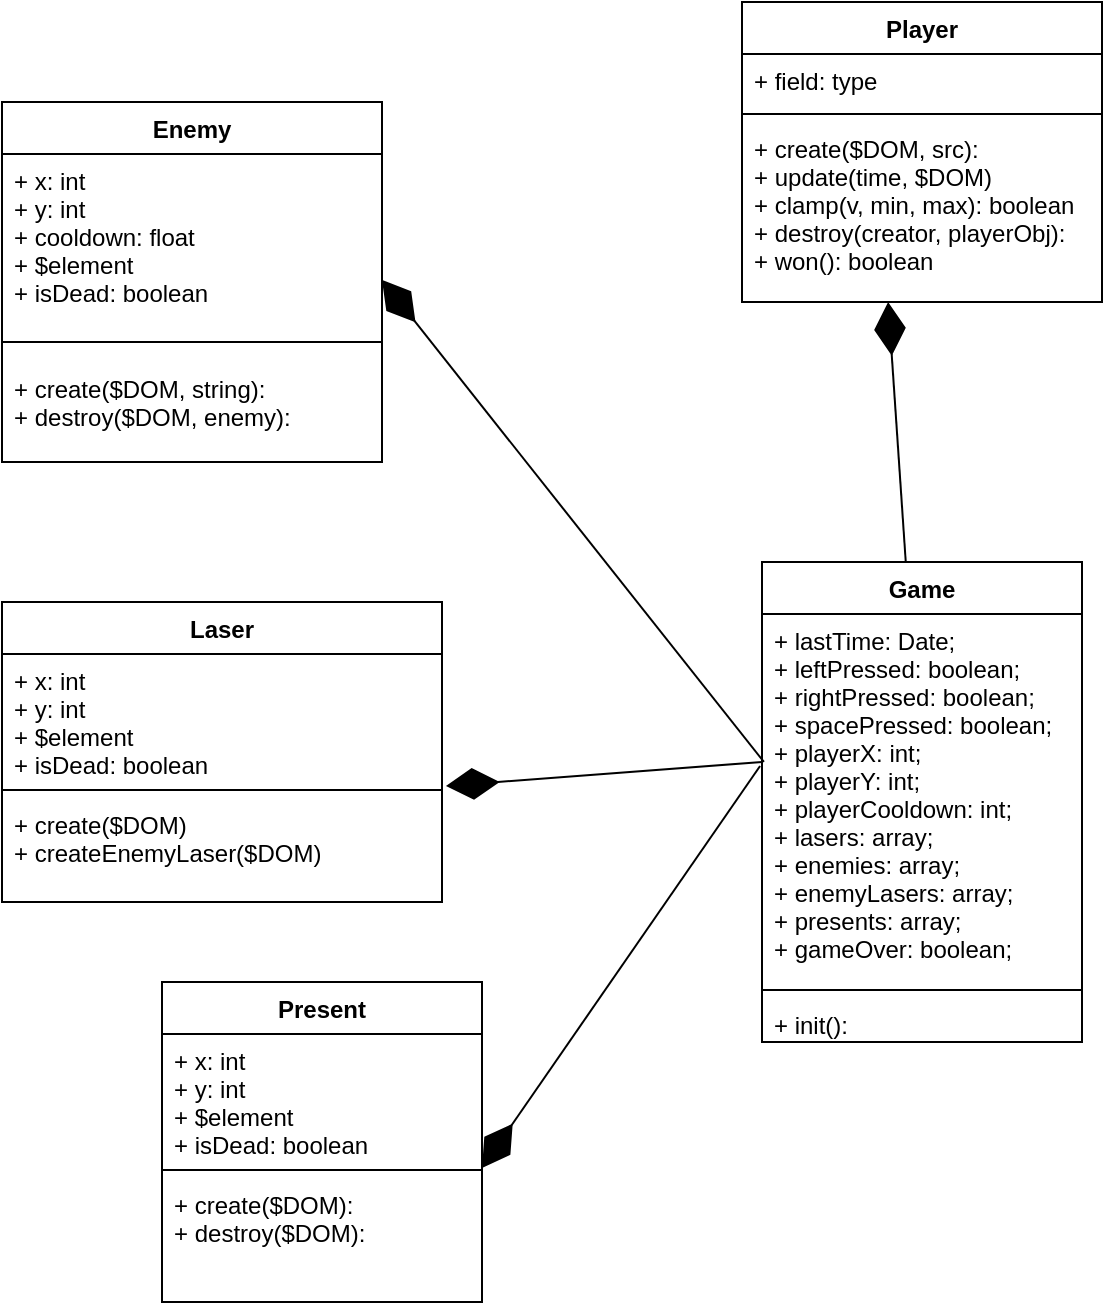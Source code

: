 <mxfile version="14.1.8" type="device"><diagram id="lNdu2oTi9cpyCUSnltdO" name="Page-1"><mxGraphModel dx="868" dy="510" grid="1" gridSize="10" guides="1" tooltips="1" connect="1" arrows="1" fold="1" page="1" pageScale="1" pageWidth="850" pageHeight="1100" math="0" shadow="0"><root><mxCell id="0"/><mxCell id="1" parent="0"/><mxCell id="K5Rl8qn8YV0D8O3stYqO-1" value="Present" style="swimlane;fontStyle=1;align=center;verticalAlign=top;childLayout=stackLayout;horizontal=1;startSize=26;horizontalStack=0;resizeParent=1;resizeParentMax=0;resizeLast=0;collapsible=1;marginBottom=0;" vertex="1" parent="1"><mxGeometry x="170" y="590" width="160" height="160" as="geometry"/></mxCell><mxCell id="K5Rl8qn8YV0D8O3stYqO-2" value="+ x: int&#10;+ y: int&#10;+ $element&#10;+ isDead: boolean&#10;" style="text;strokeColor=none;fillColor=none;align=left;verticalAlign=top;spacingLeft=4;spacingRight=4;overflow=hidden;rotatable=0;points=[[0,0.5],[1,0.5]];portConstraint=eastwest;" vertex="1" parent="K5Rl8qn8YV0D8O3stYqO-1"><mxGeometry y="26" width="160" height="64" as="geometry"/></mxCell><mxCell id="K5Rl8qn8YV0D8O3stYqO-3" value="" style="line;strokeWidth=1;fillColor=none;align=left;verticalAlign=middle;spacingTop=-1;spacingLeft=3;spacingRight=3;rotatable=0;labelPosition=right;points=[];portConstraint=eastwest;" vertex="1" parent="K5Rl8qn8YV0D8O3stYqO-1"><mxGeometry y="90" width="160" height="8" as="geometry"/></mxCell><mxCell id="K5Rl8qn8YV0D8O3stYqO-4" value="+ create($DOM):&#10;+ destroy($DOM):&#10;" style="text;strokeColor=none;fillColor=none;align=left;verticalAlign=top;spacingLeft=4;spacingRight=4;overflow=hidden;rotatable=0;points=[[0,0.5],[1,0.5]];portConstraint=eastwest;" vertex="1" parent="K5Rl8qn8YV0D8O3stYqO-1"><mxGeometry y="98" width="160" height="62" as="geometry"/></mxCell><mxCell id="K5Rl8qn8YV0D8O3stYqO-5" value="Enemy" style="swimlane;fontStyle=1;align=center;verticalAlign=top;childLayout=stackLayout;horizontal=1;startSize=26;horizontalStack=0;resizeParent=1;resizeParentMax=0;resizeLast=0;collapsible=1;marginBottom=0;" vertex="1" parent="1"><mxGeometry x="90" y="150" width="190" height="180" as="geometry"/></mxCell><mxCell id="K5Rl8qn8YV0D8O3stYqO-6" value="+ x: int&#10;+ y: int&#10;+ cooldown: float&#10;+ $element&#10;+ isDead: boolean&#10;" style="text;strokeColor=none;fillColor=none;align=left;verticalAlign=top;spacingLeft=4;spacingRight=4;overflow=hidden;rotatable=0;points=[[0,0.5],[1,0.5]];portConstraint=eastwest;" vertex="1" parent="K5Rl8qn8YV0D8O3stYqO-5"><mxGeometry y="26" width="190" height="84" as="geometry"/></mxCell><mxCell id="K5Rl8qn8YV0D8O3stYqO-7" value="" style="line;strokeWidth=1;fillColor=none;align=left;verticalAlign=middle;spacingTop=-1;spacingLeft=3;spacingRight=3;rotatable=0;labelPosition=right;points=[];portConstraint=eastwest;" vertex="1" parent="K5Rl8qn8YV0D8O3stYqO-5"><mxGeometry y="110" width="190" height="20" as="geometry"/></mxCell><mxCell id="K5Rl8qn8YV0D8O3stYqO-8" value="+ create($DOM, string):&#10;+ destroy($DOM, enemy):&#10;" style="text;strokeColor=none;fillColor=none;align=left;verticalAlign=top;spacingLeft=4;spacingRight=4;overflow=hidden;rotatable=0;points=[[0,0.5],[1,0.5]];portConstraint=eastwest;" vertex="1" parent="K5Rl8qn8YV0D8O3stYqO-5"><mxGeometry y="130" width="190" height="50" as="geometry"/></mxCell><mxCell id="K5Rl8qn8YV0D8O3stYqO-9" value="Player" style="swimlane;fontStyle=1;align=center;verticalAlign=top;childLayout=stackLayout;horizontal=1;startSize=26;horizontalStack=0;resizeParent=1;resizeParentMax=0;resizeLast=0;collapsible=1;marginBottom=0;" vertex="1" parent="1"><mxGeometry x="460" y="100" width="180" height="150" as="geometry"/></mxCell><mxCell id="K5Rl8qn8YV0D8O3stYqO-10" value="+ field: type" style="text;strokeColor=none;fillColor=none;align=left;verticalAlign=top;spacingLeft=4;spacingRight=4;overflow=hidden;rotatable=0;points=[[0,0.5],[1,0.5]];portConstraint=eastwest;" vertex="1" parent="K5Rl8qn8YV0D8O3stYqO-9"><mxGeometry y="26" width="180" height="26" as="geometry"/></mxCell><mxCell id="K5Rl8qn8YV0D8O3stYqO-11" value="" style="line;strokeWidth=1;fillColor=none;align=left;verticalAlign=middle;spacingTop=-1;spacingLeft=3;spacingRight=3;rotatable=0;labelPosition=right;points=[];portConstraint=eastwest;" vertex="1" parent="K5Rl8qn8YV0D8O3stYqO-9"><mxGeometry y="52" width="180" height="8" as="geometry"/></mxCell><mxCell id="K5Rl8qn8YV0D8O3stYqO-12" value="+ create($DOM, src):&#10;+ update(time, $DOM)&#10;+ clamp(v, min, max): boolean&#10;+ destroy(creator, playerObj): &#10;+ won(): boolean&#10;" style="text;strokeColor=none;fillColor=none;align=left;verticalAlign=top;spacingLeft=4;spacingRight=4;overflow=hidden;rotatable=0;points=[[0,0.5],[1,0.5]];portConstraint=eastwest;" vertex="1" parent="K5Rl8qn8YV0D8O3stYqO-9"><mxGeometry y="60" width="180" height="90" as="geometry"/></mxCell><mxCell id="K5Rl8qn8YV0D8O3stYqO-13" value="Laser" style="swimlane;fontStyle=1;align=center;verticalAlign=top;childLayout=stackLayout;horizontal=1;startSize=26;horizontalStack=0;resizeParent=1;resizeParentMax=0;resizeLast=0;collapsible=1;marginBottom=0;" vertex="1" parent="1"><mxGeometry x="90" y="400" width="220" height="150" as="geometry"/></mxCell><mxCell id="K5Rl8qn8YV0D8O3stYqO-14" value="+ x: int&#10;+ y: int&#10;+ $element&#10;+ isDead: boolean&#10;" style="text;strokeColor=none;fillColor=none;align=left;verticalAlign=top;spacingLeft=4;spacingRight=4;overflow=hidden;rotatable=0;points=[[0,0.5],[1,0.5]];portConstraint=eastwest;" vertex="1" parent="K5Rl8qn8YV0D8O3stYqO-13"><mxGeometry y="26" width="220" height="64" as="geometry"/></mxCell><mxCell id="K5Rl8qn8YV0D8O3stYqO-15" value="" style="line;strokeWidth=1;fillColor=none;align=left;verticalAlign=middle;spacingTop=-1;spacingLeft=3;spacingRight=3;rotatable=0;labelPosition=right;points=[];portConstraint=eastwest;" vertex="1" parent="K5Rl8qn8YV0D8O3stYqO-13"><mxGeometry y="90" width="220" height="8" as="geometry"/></mxCell><mxCell id="K5Rl8qn8YV0D8O3stYqO-16" value="+ create($DOM)&#10;+ createEnemyLaser($DOM)&#10;" style="text;strokeColor=none;fillColor=none;align=left;verticalAlign=top;spacingLeft=4;spacingRight=4;overflow=hidden;rotatable=0;points=[[0,0.5],[1,0.5]];portConstraint=eastwest;" vertex="1" parent="K5Rl8qn8YV0D8O3stYqO-13"><mxGeometry y="98" width="220" height="52" as="geometry"/></mxCell><mxCell id="K5Rl8qn8YV0D8O3stYqO-17" value="Game" style="swimlane;fontStyle=1;align=center;verticalAlign=top;childLayout=stackLayout;horizontal=1;startSize=26;horizontalStack=0;resizeParent=1;resizeParentMax=0;resizeLast=0;collapsible=1;marginBottom=0;" vertex="1" parent="1"><mxGeometry x="470" y="380" width="160" height="240" as="geometry"/></mxCell><mxCell id="K5Rl8qn8YV0D8O3stYqO-18" value="+ lastTime: Date;&#10;+ leftPressed: boolean;&#10;+ rightPressed: boolean;&#10;+ spacePressed: boolean;&#10;+ playerX: int;&#10;+ playerY: int;&#10;+ playerCooldown: int;&#10;+ lasers: array;&#10;+ enemies: array;&#10;+ enemyLasers: array;&#10;+ presents: array;&#10;+ gameOver: boolean;&#10;" style="text;strokeColor=none;fillColor=none;align=left;verticalAlign=top;spacingLeft=4;spacingRight=4;overflow=hidden;rotatable=0;points=[[0,0.5],[1,0.5]];portConstraint=eastwest;" vertex="1" parent="K5Rl8qn8YV0D8O3stYqO-17"><mxGeometry y="26" width="160" height="184" as="geometry"/></mxCell><mxCell id="K5Rl8qn8YV0D8O3stYqO-19" value="" style="line;strokeWidth=1;fillColor=none;align=left;verticalAlign=middle;spacingTop=-1;spacingLeft=3;spacingRight=3;rotatable=0;labelPosition=right;points=[];portConstraint=eastwest;" vertex="1" parent="K5Rl8qn8YV0D8O3stYqO-17"><mxGeometry y="210" width="160" height="8" as="geometry"/></mxCell><mxCell id="K5Rl8qn8YV0D8O3stYqO-20" value="+ init():" style="text;strokeColor=none;fillColor=none;align=left;verticalAlign=top;spacingLeft=4;spacingRight=4;overflow=hidden;rotatable=0;points=[[0,0.5],[1,0.5]];portConstraint=eastwest;" vertex="1" parent="K5Rl8qn8YV0D8O3stYqO-17"><mxGeometry y="218" width="160" height="22" as="geometry"/></mxCell><mxCell id="K5Rl8qn8YV0D8O3stYqO-21" value="" style="endArrow=diamondThin;endFill=1;endSize=24;html=1;exitX=0;exitY=0.402;exitDx=0;exitDy=0;exitPerimeter=0;entryX=1.009;entryY=1.031;entryDx=0;entryDy=0;entryPerimeter=0;" edge="1" parent="1" source="K5Rl8qn8YV0D8O3stYqO-18" target="K5Rl8qn8YV0D8O3stYqO-14"><mxGeometry width="160" relative="1" as="geometry"><mxPoint x="270" y="138" as="sourcePoint"/><mxPoint x="370" y="148" as="targetPoint"/></mxGeometry></mxCell><mxCell id="K5Rl8qn8YV0D8O3stYqO-22" value="" style="endArrow=diamondThin;endFill=1;endSize=24;html=1;entryX=1;entryY=0.75;entryDx=0;entryDy=0;entryPerimeter=0;exitX=0.006;exitY=0.402;exitDx=0;exitDy=0;exitPerimeter=0;" edge="1" parent="1" source="K5Rl8qn8YV0D8O3stYqO-18" target="K5Rl8qn8YV0D8O3stYqO-6"><mxGeometry width="160" relative="1" as="geometry"><mxPoint x="360" y="160" as="sourcePoint"/><mxPoint x="520" y="160" as="targetPoint"/></mxGeometry></mxCell><mxCell id="K5Rl8qn8YV0D8O3stYqO-23" value="" style="endArrow=diamondThin;endFill=1;endSize=24;html=1;entryX=1;entryY=0.375;entryDx=0;entryDy=0;entryPerimeter=0;exitX=-0.006;exitY=0.413;exitDx=0;exitDy=0;exitPerimeter=0;" edge="1" parent="1" source="K5Rl8qn8YV0D8O3stYqO-18" target="K5Rl8qn8YV0D8O3stYqO-3"><mxGeometry width="160" relative="1" as="geometry"><mxPoint x="380" y="630" as="sourcePoint"/><mxPoint x="540" y="630" as="targetPoint"/></mxGeometry></mxCell><mxCell id="K5Rl8qn8YV0D8O3stYqO-24" value="" style="endArrow=diamondThin;endFill=1;endSize=24;html=1;entryX=0.406;entryY=1;entryDx=0;entryDy=0;entryPerimeter=0;" edge="1" parent="1" source="K5Rl8qn8YV0D8O3stYqO-17" target="K5Rl8qn8YV0D8O3stYqO-12"><mxGeometry width="160" relative="1" as="geometry"><mxPoint x="340" y="120" as="sourcePoint"/><mxPoint x="500" y="120" as="targetPoint"/></mxGeometry></mxCell></root></mxGraphModel></diagram></mxfile>